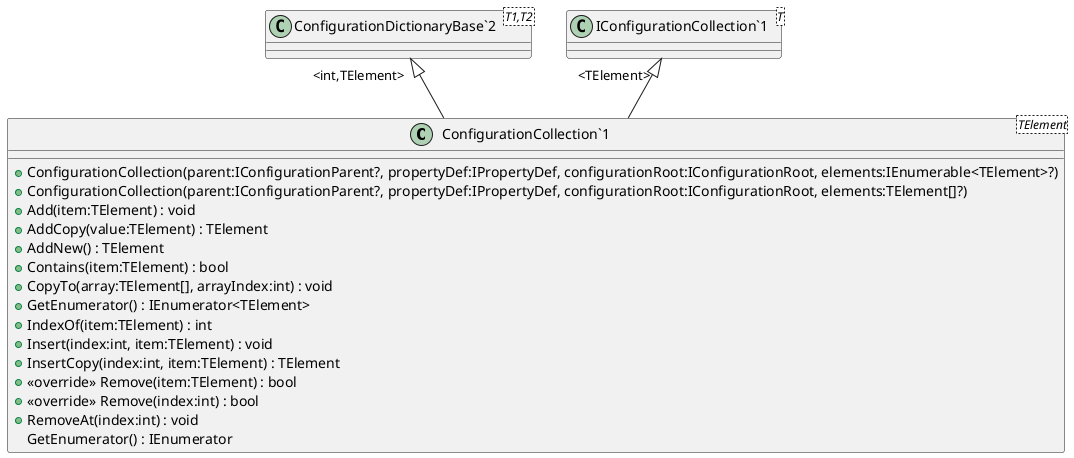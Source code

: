 @startuml
class "ConfigurationCollection`1"<TElement> {
    + ConfigurationCollection(parent:IConfigurationParent?, propertyDef:IPropertyDef, configurationRoot:IConfigurationRoot, elements:IEnumerable<TElement>?)
    + ConfigurationCollection(parent:IConfigurationParent?, propertyDef:IPropertyDef, configurationRoot:IConfigurationRoot, elements:TElement[]?)
    + Add(item:TElement) : void
    + AddCopy(value:TElement) : TElement
    + AddNew() : TElement
    + Contains(item:TElement) : bool
    + CopyTo(array:TElement[], arrayIndex:int) : void
    + GetEnumerator() : IEnumerator<TElement>
    + IndexOf(item:TElement) : int
    + Insert(index:int, item:TElement) : void
    + InsertCopy(index:int, item:TElement) : TElement
    + <<override>> Remove(item:TElement) : bool
    + <<override>> Remove(index:int) : bool
    + RemoveAt(index:int) : void
    GetEnumerator() : IEnumerator
}
class "ConfigurationDictionaryBase`2"<T1,T2> {
}
class "IConfigurationCollection`1"<T> {
}
"ConfigurationDictionaryBase`2" "<int,TElement>" <|-- "ConfigurationCollection`1"
"IConfigurationCollection`1" "<TElement>" <|-- "ConfigurationCollection`1"
@enduml
